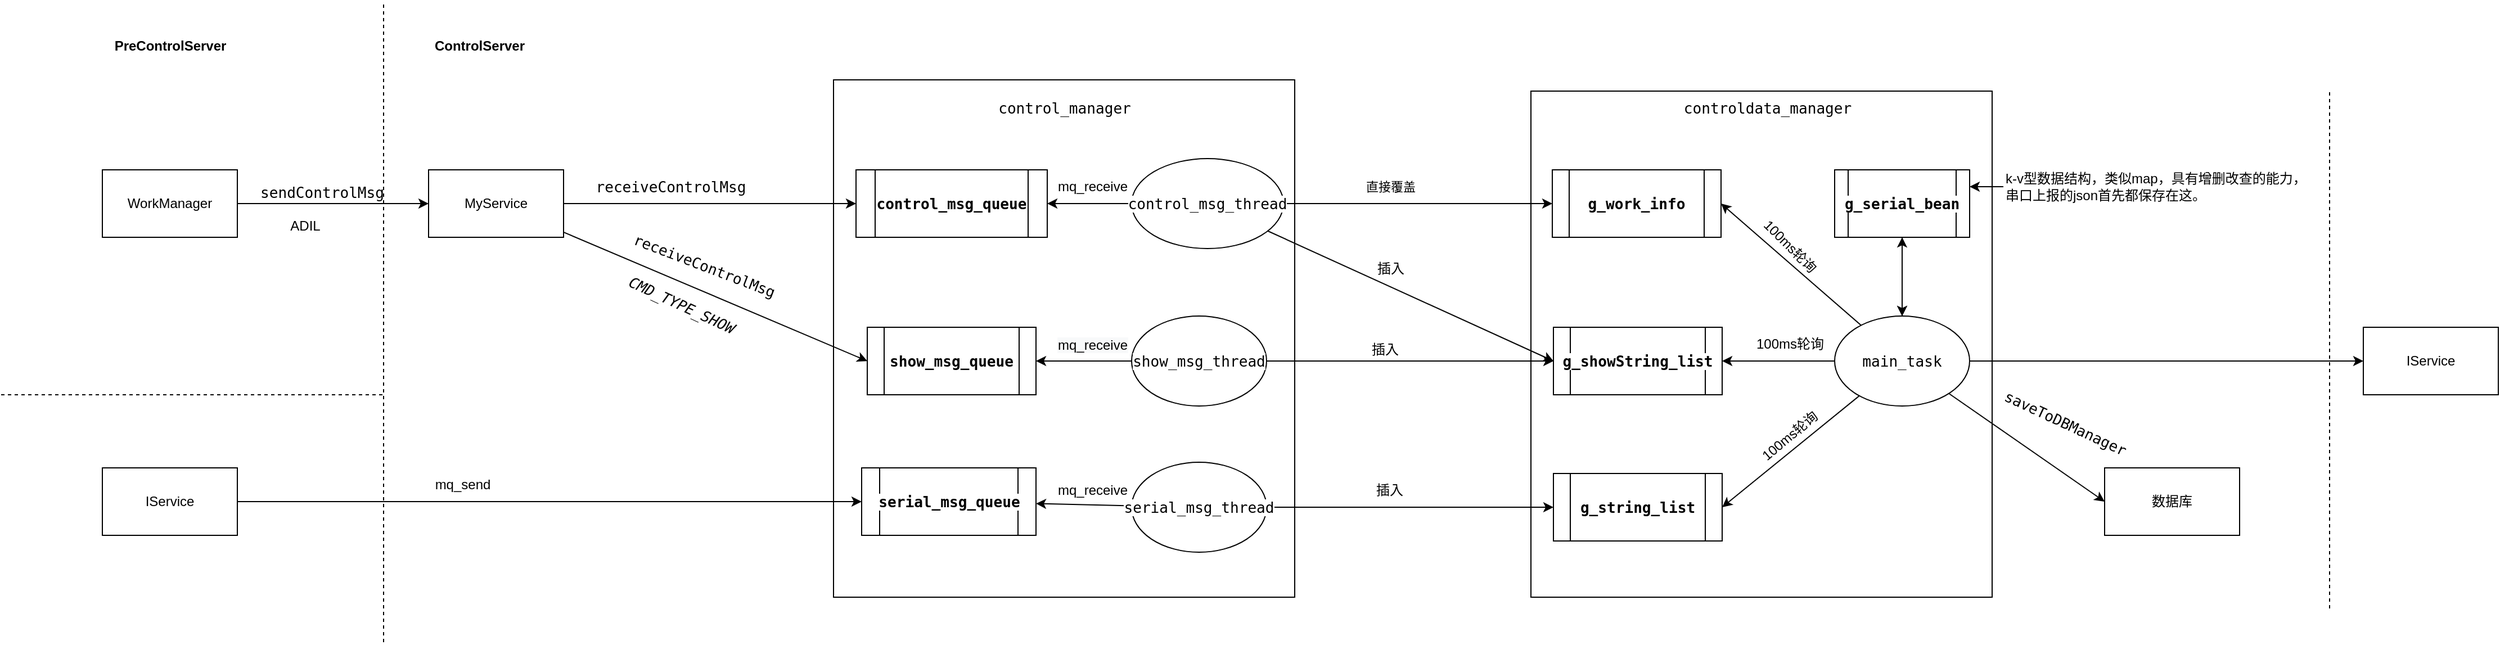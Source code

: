 <mxfile version="14.8.2" type="github"><diagram id="GXnI0iMTj2cHC1lOnszO" name="Page-1"><mxGraphModel dx="1862" dy="594" grid="1" gridSize="10" guides="1" tooltips="1" connect="1" arrows="1" fold="1" page="1" pageScale="1" pageWidth="827" pageHeight="1169" math="0" shadow="0"><root><mxCell id="0"/><mxCell id="1" parent="0"/><mxCell id="vF5ghhq5Yg48Jj5as7LA-7" value="" style="rounded=0;whiteSpace=wrap;html=1;" parent="1" vertex="1"><mxGeometry x="540" y="110" width="410" height="450" as="geometry"/></mxCell><mxCell id="vF5ghhq5Yg48Jj5as7LA-6" value="" style="rounded=0;whiteSpace=wrap;html=1;" parent="1" vertex="1"><mxGeometry x="-80" y="100" width="410" height="460" as="geometry"/></mxCell><mxCell id="vF5ghhq5Yg48Jj5as7LA-2" value="&lt;pre style=&quot;background-color: rgb(255 , 255 , 255) ; font-family: &amp;#34;jetbrains mono&amp;#34; , monospace ; font-size: 9.8pt&quot;&gt;control_manager&lt;/pre&gt;" style="text;html=1;align=center;verticalAlign=middle;resizable=0;points=[];autosize=1;strokeColor=none;" parent="1" vertex="1"><mxGeometry x="65" y="100" width="120" height="50" as="geometry"/></mxCell><mxCell id="JdYMFB5UEBQZJn8opRw6-7" style="rounded=0;orthogonalLoop=1;jettySize=auto;html=1;entryX=0;entryY=0.5;entryDx=0;entryDy=0;" parent="1" source="vF5ghhq5Yg48Jj5as7LA-3" target="JdYMFB5UEBQZJn8opRw6-5" edge="1"><mxGeometry relative="1" as="geometry"/></mxCell><mxCell id="JdYMFB5UEBQZJn8opRw6-15" style="edgeStyle=none;rounded=0;orthogonalLoop=1;jettySize=auto;html=1;entryX=0;entryY=0.5;entryDx=0;entryDy=0;" parent="1" source="vF5ghhq5Yg48Jj5as7LA-3" target="JdYMFB5UEBQZJn8opRw6-14" edge="1"><mxGeometry relative="1" as="geometry"/></mxCell><mxCell id="JdYMFB5UEBQZJn8opRw6-89" style="edgeStyle=none;rounded=0;orthogonalLoop=1;jettySize=auto;html=1;" parent="1" source="vF5ghhq5Yg48Jj5as7LA-3" target="JdYMFB5UEBQZJn8opRw6-8" edge="1"><mxGeometry relative="1" as="geometry"/></mxCell><mxCell id="vF5ghhq5Yg48Jj5as7LA-3" value="&lt;pre style=&quot;background-color: rgb(255 , 255 , 255) ; font-family: &amp;#34;jetbrains mono&amp;#34; , monospace ; font-size: 9.8pt&quot;&gt;control_msg_thread&lt;/pre&gt;" style="ellipse;whiteSpace=wrap;html=1;" parent="1" vertex="1"><mxGeometry x="185" y="170" width="135" height="80" as="geometry"/></mxCell><mxCell id="JdYMFB5UEBQZJn8opRw6-46" style="edgeStyle=none;rounded=0;orthogonalLoop=1;jettySize=auto;html=1;" parent="1" source="vF5ghhq5Yg48Jj5as7LA-4" target="JdYMFB5UEBQZJn8opRw6-14" edge="1"><mxGeometry relative="1" as="geometry"/></mxCell><mxCell id="JdYMFB5UEBQZJn8opRw6-91" style="edgeStyle=none;rounded=0;orthogonalLoop=1;jettySize=auto;html=1;entryX=1;entryY=0.5;entryDx=0;entryDy=0;" parent="1" source="vF5ghhq5Yg48Jj5as7LA-4" target="JdYMFB5UEBQZJn8opRw6-40" edge="1"><mxGeometry relative="1" as="geometry"/></mxCell><mxCell id="vF5ghhq5Yg48Jj5as7LA-4" value="&lt;pre style=&quot;background-color: rgb(255 , 255 , 255) ; font-family: &amp;#34;jetbrains mono&amp;#34; , monospace ; font-size: 9.8pt&quot;&gt;show_msg_thread&lt;/pre&gt;" style="ellipse;whiteSpace=wrap;html=1;" parent="1" vertex="1"><mxGeometry x="185" y="310" width="120" height="80" as="geometry"/></mxCell><mxCell id="JdYMFB5UEBQZJn8opRw6-63" style="edgeStyle=none;rounded=0;orthogonalLoop=1;jettySize=auto;html=1;entryX=0;entryY=0.5;entryDx=0;entryDy=0;" parent="1" source="vF5ghhq5Yg48Jj5as7LA-5" target="JdYMFB5UEBQZJn8opRw6-62" edge="1"><mxGeometry relative="1" as="geometry"/></mxCell><mxCell id="JdYMFB5UEBQZJn8opRw6-92" style="edgeStyle=none;rounded=0;orthogonalLoop=1;jettySize=auto;html=1;" parent="1" source="vF5ghhq5Yg48Jj5as7LA-5" target="JdYMFB5UEBQZJn8opRw6-49" edge="1"><mxGeometry relative="1" as="geometry"/></mxCell><mxCell id="vF5ghhq5Yg48Jj5as7LA-5" value="&lt;pre style=&quot;background-color: rgb(255 , 255 , 255) ; font-family: &amp;#34;jetbrains mono&amp;#34; , monospace ; font-size: 9.8pt&quot;&gt;serial_msg_thread&lt;/pre&gt;" style="ellipse;whiteSpace=wrap;html=1;" parent="1" vertex="1"><mxGeometry x="185" y="440" width="120" height="80" as="geometry"/></mxCell><mxCell id="JdYMFB5UEBQZJn8opRw6-5" value="&lt;pre style=&quot;background-color: rgb(255 , 255 , 255) ; font-family: &amp;#34;jetbrains mono&amp;#34; , monospace ; font-size: 9.8pt&quot;&gt;&lt;span style=&quot;font-weight: bold&quot;&gt;g_work_info&lt;/span&gt;&lt;/pre&gt;" style="shape=process;whiteSpace=wrap;html=1;backgroundOutline=1;" parent="1" vertex="1"><mxGeometry x="559" y="180" width="150" height="60" as="geometry"/></mxCell><mxCell id="JdYMFB5UEBQZJn8opRw6-6" style="rounded=0;orthogonalLoop=1;jettySize=auto;html=1;entryX=1;entryY=0.5;entryDx=0;entryDy=0;" parent="1" source="vF5ghhq5Yg48Jj5as7LA-8" target="JdYMFB5UEBQZJn8opRw6-5" edge="1"><mxGeometry relative="1" as="geometry"/></mxCell><mxCell id="vF5ghhq5Yg48Jj5as7LA-13" value="100ms轮询" style="text;html=1;align=center;verticalAlign=middle;resizable=0;points=[];autosize=1;strokeColor=none;" parent="1" vertex="1"><mxGeometry x="730" y="325" width="80" height="20" as="geometry"/></mxCell><mxCell id="JdYMFB5UEBQZJn8opRw6-8" value="&lt;pre style=&quot;background-color: rgb(255 , 255 , 255) ; font-family: &amp;#34;jetbrains mono&amp;#34; , monospace ; font-size: 9.8pt&quot;&gt;&lt;span style=&quot;font-weight: bold&quot;&gt;control_msg_queue&lt;/span&gt;&lt;/pre&gt;" style="shape=process;whiteSpace=wrap;html=1;backgroundOutline=1;" parent="1" vertex="1"><mxGeometry x="-60" y="180" width="170" height="60" as="geometry"/></mxCell><mxCell id="JdYMFB5UEBQZJn8opRw6-10" value="mq_receive" style="text;html=1;align=center;verticalAlign=middle;resizable=0;points=[];autosize=1;strokeColor=none;" parent="1" vertex="1"><mxGeometry x="110" y="185" width="80" height="20" as="geometry"/></mxCell><mxCell id="JdYMFB5UEBQZJn8opRw6-14" value="&lt;pre style=&quot;background-color: rgb(255 , 255 , 255) ; font-family: &amp;#34;jetbrains mono&amp;#34; , monospace ; font-size: 9.8pt&quot;&gt;&lt;span style=&quot;font-weight: bold&quot;&gt;g_showString_list&lt;/span&gt;&lt;/pre&gt;" style="shape=process;whiteSpace=wrap;html=1;backgroundOutline=1;" parent="1" vertex="1"><mxGeometry x="560" y="320" width="150" height="60" as="geometry"/></mxCell><mxCell id="JdYMFB5UEBQZJn8opRw6-17" style="edgeStyle=none;rounded=0;orthogonalLoop=1;jettySize=auto;html=1;entryX=1;entryY=0.5;entryDx=0;entryDy=0;" parent="1" source="vF5ghhq5Yg48Jj5as7LA-8" target="JdYMFB5UEBQZJn8opRw6-14" edge="1"><mxGeometry relative="1" as="geometry"/></mxCell><mxCell id="JdYMFB5UEBQZJn8opRw6-18" value="100ms轮询" style="text;html=1;align=center;verticalAlign=middle;resizable=0;points=[];autosize=1;strokeColor=none;rotation=45;" parent="1" vertex="1"><mxGeometry x="730" y="238" width="80" height="20" as="geometry"/></mxCell><mxCell id="JdYMFB5UEBQZJn8opRw6-19" value="&lt;pre style=&quot;background-color: rgb(255 , 255 , 255) ; font-family: &amp;#34;jetbrains mono&amp;#34; , monospace&quot;&gt;&lt;span style=&quot;font-size: 11px&quot;&gt;直接覆盖&lt;/span&gt;&lt;/pre&gt;" style="text;html=1;align=center;verticalAlign=middle;resizable=0;points=[];autosize=1;strokeColor=none;rotation=0;" parent="1" vertex="1"><mxGeometry x="385" y="175" width="60" height="40" as="geometry"/></mxCell><mxCell id="JdYMFB5UEBQZJn8opRw6-27" style="edgeStyle=none;rounded=0;orthogonalLoop=1;jettySize=auto;html=1;entryX=0;entryY=0.5;entryDx=0;entryDy=0;" parent="1" source="JdYMFB5UEBQZJn8opRw6-26" target="JdYMFB5UEBQZJn8opRw6-8" edge="1"><mxGeometry relative="1" as="geometry"/></mxCell><mxCell id="JdYMFB5UEBQZJn8opRw6-41" style="edgeStyle=none;rounded=0;orthogonalLoop=1;jettySize=auto;html=1;entryX=0;entryY=0.5;entryDx=0;entryDy=0;" parent="1" source="JdYMFB5UEBQZJn8opRw6-26" target="JdYMFB5UEBQZJn8opRw6-40" edge="1"><mxGeometry relative="1" as="geometry"/></mxCell><mxCell id="JdYMFB5UEBQZJn8opRw6-26" value="MyService" style="rounded=0;whiteSpace=wrap;html=1;" parent="1" vertex="1"><mxGeometry x="-440" y="180" width="120" height="60" as="geometry"/></mxCell><mxCell id="JdYMFB5UEBQZJn8opRw6-29" value="&lt;pre style=&quot;background-color: rgb(255 , 255 , 255) ; font-family: &amp;#34;jetbrains mono&amp;#34; , monospace ; font-size: 9.8pt&quot;&gt;&lt;br&gt;&lt;/pre&gt;" style="text;html=1;align=center;verticalAlign=middle;resizable=0;points=[];autosize=1;strokeColor=none;" parent="1" vertex="1"><mxGeometry x="-255" y="170" width="20" height="50" as="geometry"/></mxCell><mxCell id="JdYMFB5UEBQZJn8opRw6-32" style="edgeStyle=none;rounded=0;orthogonalLoop=1;jettySize=auto;html=1;entryX=0;entryY=0.5;entryDx=0;entryDy=0;" parent="1" source="JdYMFB5UEBQZJn8opRw6-31" target="JdYMFB5UEBQZJn8opRw6-26" edge="1"><mxGeometry relative="1" as="geometry"/></mxCell><mxCell id="JdYMFB5UEBQZJn8opRw6-31" value="WorkManager" style="rounded=0;whiteSpace=wrap;html=1;" parent="1" vertex="1"><mxGeometry x="-730" y="180" width="120" height="60" as="geometry"/></mxCell><mxCell id="JdYMFB5UEBQZJn8opRw6-33" value="&lt;pre style=&quot;background-color: rgb(255 , 255 , 255) ; font-family: &amp;#34;jetbrains mono&amp;#34; , monospace ; font-size: 9.8pt&quot;&gt;sendControlMsg&lt;/pre&gt;" style="text;html=1;align=center;verticalAlign=middle;resizable=0;points=[];autosize=1;strokeColor=none;" parent="1" vertex="1"><mxGeometry x="-590" y="175" width="110" height="50" as="geometry"/></mxCell><mxCell id="JdYMFB5UEBQZJn8opRw6-36" value="" style="endArrow=none;dashed=1;html=1;" parent="1" edge="1"><mxGeometry width="50" height="50" relative="1" as="geometry"><mxPoint x="-480" y="600" as="sourcePoint"/><mxPoint x="-480" y="30" as="targetPoint"/></mxGeometry></mxCell><mxCell id="JdYMFB5UEBQZJn8opRw6-37" value="&lt;b&gt;PreControlServer&lt;/b&gt;" style="text;html=1;align=center;verticalAlign=middle;resizable=0;points=[];autosize=1;strokeColor=none;" parent="1" vertex="1"><mxGeometry x="-730" y="60" width="120" height="20" as="geometry"/></mxCell><mxCell id="JdYMFB5UEBQZJn8opRw6-38" value="&lt;b&gt;ControlServer&lt;/b&gt;" style="text;html=1;align=center;verticalAlign=middle;resizable=0;points=[];autosize=1;strokeColor=none;" parent="1" vertex="1"><mxGeometry x="-445" y="60" width="100" height="20" as="geometry"/></mxCell><mxCell id="JdYMFB5UEBQZJn8opRw6-40" value="&lt;pre style=&quot;background-color: rgb(255 , 255 , 255) ; font-family: &amp;#34;jetbrains mono&amp;#34; , monospace ; font-size: 9.8pt&quot;&gt;&lt;span style=&quot;font-weight: bold&quot;&gt;show_msg_queue&lt;/span&gt;&lt;/pre&gt;" style="shape=process;whiteSpace=wrap;html=1;backgroundOutline=1;" parent="1" vertex="1"><mxGeometry x="-50" y="320" width="150" height="60" as="geometry"/></mxCell><mxCell id="JdYMFB5UEBQZJn8opRw6-42" value="&lt;pre style=&quot;background-color: rgb(255 , 255 , 255) ; font-family: &amp;#34;jetbrains mono&amp;#34; , monospace ; font-size: 9.8pt&quot;&gt;&lt;span style=&quot;font-style: italic&quot;&gt;CMD_TYPE_SHOW&lt;/span&gt;&lt;/pre&gt;" style="text;html=1;align=center;verticalAlign=middle;resizable=0;points=[];autosize=1;strokeColor=none;rotation=25;" parent="1" vertex="1"><mxGeometry x="-280" y="275" width="130" height="50" as="geometry"/></mxCell><mxCell id="JdYMFB5UEBQZJn8opRw6-44" value="&lt;pre style=&quot;background-color: rgb(255 , 255 , 255) ; font-family: &amp;#34;jetbrains mono&amp;#34; , monospace ; font-size: 9.8pt&quot;&gt;&lt;span style=&quot;font-family: &amp;#34;helvetica&amp;#34; ; font-size: 12px ; background-color: rgb(248 , 249 , 250)&quot;&gt;mq_receive&lt;/span&gt;&lt;br&gt;&lt;/pre&gt;" style="text;html=1;align=center;verticalAlign=middle;resizable=0;points=[];autosize=1;strokeColor=none;" parent="1" vertex="1"><mxGeometry x="110" y="310" width="80" height="50" as="geometry"/></mxCell><mxCell id="JdYMFB5UEBQZJn8opRw6-49" value="&lt;pre style=&quot;background-color: rgb(255 , 255 , 255) ; font-family: &amp;#34;jetbrains mono&amp;#34; , monospace ; font-size: 9.8pt&quot;&gt;&lt;span style=&quot;font-weight: bold&quot;&gt;serial_msg_queue&lt;/span&gt;&lt;/pre&gt;" style="shape=process;whiteSpace=wrap;html=1;backgroundOutline=1;" parent="1" vertex="1"><mxGeometry x="-55" y="445" width="155" height="60" as="geometry"/></mxCell><mxCell id="JdYMFB5UEBQZJn8opRw6-51" value="&lt;span&gt;ADIL&lt;/span&gt;" style="text;html=1;align=center;verticalAlign=middle;resizable=0;points=[];autosize=1;strokeColor=none;" parent="1" vertex="1"><mxGeometry x="-570" y="220" width="40" height="20" as="geometry"/></mxCell><mxCell id="JdYMFB5UEBQZJn8opRw6-52" value="" style="endArrow=none;dashed=1;html=1;" parent="1" edge="1"><mxGeometry width="50" height="50" relative="1" as="geometry"><mxPoint x="-820" y="380" as="sourcePoint"/><mxPoint x="-480" y="380" as="targetPoint"/></mxGeometry></mxCell><mxCell id="rqrvZRN44UDiSSBPR1Fa-3" style="edgeStyle=orthogonalEdgeStyle;rounded=0;orthogonalLoop=1;jettySize=auto;html=1;" edge="1" parent="1" source="JdYMFB5UEBQZJn8opRw6-54" target="JdYMFB5UEBQZJn8opRw6-49"><mxGeometry relative="1" as="geometry"/></mxCell><mxCell id="JdYMFB5UEBQZJn8opRw6-54" value="IService" style="whiteSpace=wrap;html=1;" parent="1" vertex="1"><mxGeometry x="-730" y="445" width="120" height="60" as="geometry"/></mxCell><mxCell id="JdYMFB5UEBQZJn8opRw6-61" value="mq_receive" style="text;html=1;align=center;verticalAlign=middle;resizable=0;points=[];autosize=1;strokeColor=none;" parent="1" vertex="1"><mxGeometry x="110" y="455" width="80" height="20" as="geometry"/></mxCell><mxCell id="JdYMFB5UEBQZJn8opRw6-62" value="&lt;pre style=&quot;background-color: rgb(255 , 255 , 255) ; font-family: &amp;#34;jetbrains mono&amp;#34; , monospace ; font-size: 9.8pt&quot;&gt;&lt;span style=&quot;font-weight: bold&quot;&gt;g_string_list&lt;/span&gt;&lt;/pre&gt;" style="shape=process;whiteSpace=wrap;html=1;backgroundOutline=1;" parent="1" vertex="1"><mxGeometry x="560" y="450" width="150" height="60" as="geometry"/></mxCell><mxCell id="JdYMFB5UEBQZJn8opRw6-65" style="edgeStyle=none;rounded=0;orthogonalLoop=1;jettySize=auto;html=1;entryX=1;entryY=0.5;entryDx=0;entryDy=0;" parent="1" source="vF5ghhq5Yg48Jj5as7LA-8" target="JdYMFB5UEBQZJn8opRw6-62" edge="1"><mxGeometry relative="1" as="geometry"/></mxCell><mxCell id="JdYMFB5UEBQZJn8opRw6-66" value="100ms轮询" style="text;html=1;align=center;verticalAlign=middle;resizable=0;points=[];autosize=1;strokeColor=none;rotation=-40;" parent="1" vertex="1"><mxGeometry x="730" y="407" width="80" height="20" as="geometry"/></mxCell><mxCell id="JdYMFB5UEBQZJn8opRw6-70" value="IService" style="whiteSpace=wrap;html=1;" parent="1" vertex="1"><mxGeometry x="1280" y="320" width="120" height="60" as="geometry"/></mxCell><mxCell id="JdYMFB5UEBQZJn8opRw6-74" value="数据库" style="whiteSpace=wrap;html=1;" parent="1" vertex="1"><mxGeometry x="1050" y="445" width="120" height="60" as="geometry"/></mxCell><mxCell id="JdYMFB5UEBQZJn8opRw6-75" style="edgeStyle=none;rounded=0;orthogonalLoop=1;jettySize=auto;html=1;entryX=0;entryY=0.5;entryDx=0;entryDy=0;" parent="1" source="vF5ghhq5Yg48Jj5as7LA-8" target="JdYMFB5UEBQZJn8opRw6-74" edge="1"><mxGeometry relative="1" as="geometry"/></mxCell><mxCell id="JdYMFB5UEBQZJn8opRw6-76" value="&lt;pre style=&quot;background-color: rgb(255 , 255 , 255) ; font-family: &amp;#34;jetbrains mono&amp;#34; , monospace ; font-size: 9.8pt&quot;&gt;saveToDBManager&lt;/pre&gt;" style="text;html=1;align=center;verticalAlign=middle;resizable=0;points=[];autosize=1;strokeColor=none;rotation=25;" parent="1" vertex="1"><mxGeometry x="950" y="380" width="130" height="50" as="geometry"/></mxCell><mxCell id="JdYMFB5UEBQZJn8opRw6-80" value="&lt;pre style=&quot;background-color: rgb(255 , 255 , 255) ; font-family: &amp;#34;jetbrains mono&amp;#34; , monospace ; font-size: 9.8pt&quot;&gt;&lt;br&gt;&lt;/pre&gt;" style="text;html=1;align=center;verticalAlign=middle;resizable=0;points=[];autosize=1;strokeColor=none;" parent="1" vertex="1"><mxGeometry x="410" y="310" width="20" height="50" as="geometry"/></mxCell><mxCell id="JdYMFB5UEBQZJn8opRw6-81" value="" style="endArrow=none;dashed=1;html=1;" parent="1" edge="1"><mxGeometry width="50" height="50" relative="1" as="geometry"><mxPoint x="1250" y="570" as="sourcePoint"/><mxPoint x="1250" y="110" as="targetPoint"/></mxGeometry></mxCell><mxCell id="JdYMFB5UEBQZJn8opRw6-82" value="&lt;pre style=&quot;background-color: rgb(255 , 255 , 255) ; font-family: &amp;#34;jetbrains mono&amp;#34; , monospace ; font-size: 9.8pt&quot;&gt;receiveControlMsg&lt;/pre&gt;" style="text;html=1;align=center;verticalAlign=middle;resizable=0;points=[];autosize=1;strokeColor=none;rotation=21;" parent="1" vertex="1"><mxGeometry x="-260" y="240" width="130" height="50" as="geometry"/></mxCell><mxCell id="JdYMFB5UEBQZJn8opRw6-84" value="&lt;pre style=&quot;background-color: rgb(255 , 255 , 255) ; font-family: &amp;#34;jetbrains mono&amp;#34; , monospace ; font-size: 9.8pt&quot;&gt;receiveControlMsg&lt;/pre&gt;" style="text;html=1;align=center;verticalAlign=middle;resizable=0;points=[];autosize=1;strokeColor=none;" parent="1" vertex="1"><mxGeometry x="-290" y="170" width="130" height="50" as="geometry"/></mxCell><mxCell id="rqrvZRN44UDiSSBPR1Fa-10" style="edgeStyle=none;rounded=0;orthogonalLoop=1;jettySize=auto;html=1;entryX=0;entryY=0.5;entryDx=0;entryDy=0;" edge="1" parent="1" source="vF5ghhq5Yg48Jj5as7LA-8" target="JdYMFB5UEBQZJn8opRw6-70"><mxGeometry relative="1" as="geometry"/></mxCell><mxCell id="vF5ghhq5Yg48Jj5as7LA-8" value="&lt;pre style=&quot;background-color: rgb(255 , 255 , 255) ; font-family: &amp;#34;jetbrains mono&amp;#34; , monospace ; font-size: 9.8pt&quot;&gt;main_task&lt;/pre&gt;" style="ellipse;whiteSpace=wrap;html=1;" parent="1" vertex="1"><mxGeometry x="810" y="310" width="120" height="80" as="geometry"/></mxCell><mxCell id="vF5ghhq5Yg48Jj5as7LA-9" value="&lt;pre style=&quot;background-color: rgb(255 , 255 , 255) ; font-family: &amp;#34;jetbrains mono&amp;#34; , monospace ; font-size: 9.8pt&quot;&gt;controldata_manager&lt;/pre&gt;" style="text;html=1;align=center;verticalAlign=middle;resizable=0;points=[];autosize=1;strokeColor=none;" parent="1" vertex="1"><mxGeometry x="675" y="100" width="150" height="50" as="geometry"/></mxCell><mxCell id="JdYMFB5UEBQZJn8opRw6-96" style="edgeStyle=none;rounded=0;orthogonalLoop=1;jettySize=auto;html=1;" parent="1" source="JdYMFB5UEBQZJn8opRw6-95" target="vF5ghhq5Yg48Jj5as7LA-8" edge="1"><mxGeometry relative="1" as="geometry"/></mxCell><mxCell id="JdYMFB5UEBQZJn8opRw6-97" value="" style="edgeStyle=none;rounded=0;orthogonalLoop=1;jettySize=auto;html=1;startArrow=classic;startFill=1;" parent="1" source="JdYMFB5UEBQZJn8opRw6-95" target="vF5ghhq5Yg48Jj5as7LA-8" edge="1"><mxGeometry relative="1" as="geometry"/></mxCell><mxCell id="JdYMFB5UEBQZJn8opRw6-95" value="&lt;pre style=&quot;background-color: rgb(255 , 255 , 255) ; font-family: &amp;#34;jetbrains mono&amp;#34; , monospace ; font-size: 9.8pt&quot;&gt;&lt;span style=&quot;font-weight: bold&quot;&gt;g_serial_bean&lt;/span&gt;&lt;/pre&gt;" style="shape=process;whiteSpace=wrap;html=1;backgroundOutline=1;rounded=0;" parent="1" vertex="1"><mxGeometry x="810" y="180" width="120" height="60" as="geometry"/></mxCell><mxCell id="rqrvZRN44UDiSSBPR1Fa-4" value="mq_send" style="text;html=1;align=center;verticalAlign=middle;resizable=0;points=[];autosize=1;strokeColor=none;" vertex="1" parent="1"><mxGeometry x="-445" y="450" width="70" height="20" as="geometry"/></mxCell><mxCell id="rqrvZRN44UDiSSBPR1Fa-5" value="插入" style="text;html=1;align=center;verticalAlign=middle;resizable=0;points=[];autosize=1;strokeColor=none;" vertex="1" parent="1"><mxGeometry x="395" y="258" width="40" height="20" as="geometry"/></mxCell><mxCell id="rqrvZRN44UDiSSBPR1Fa-6" value="插入" style="text;html=1;align=center;verticalAlign=middle;resizable=0;points=[];autosize=1;strokeColor=none;" vertex="1" parent="1"><mxGeometry x="390" y="330" width="40" height="20" as="geometry"/></mxCell><mxCell id="rqrvZRN44UDiSSBPR1Fa-7" value="插入" style="text;html=1;align=center;verticalAlign=middle;resizable=0;points=[];autosize=1;strokeColor=none;" vertex="1" parent="1"><mxGeometry x="394" y="455" width="40" height="20" as="geometry"/></mxCell><mxCell id="rqrvZRN44UDiSSBPR1Fa-9" style="rounded=0;orthogonalLoop=1;jettySize=auto;html=1;entryX=1;entryY=0.25;entryDx=0;entryDy=0;" edge="1" parent="1" source="rqrvZRN44UDiSSBPR1Fa-8" target="JdYMFB5UEBQZJn8opRw6-95"><mxGeometry relative="1" as="geometry"/></mxCell><mxCell id="rqrvZRN44UDiSSBPR1Fa-8" value="k-v型数据结构，类似map，具有增删改查的能力，&lt;br&gt;串口上报的json首先都保存在这。" style="text;html=1;align=left;verticalAlign=middle;resizable=0;points=[];autosize=1;strokeColor=none;" vertex="1" parent="1"><mxGeometry x="960" y="180" width="290" height="30" as="geometry"/></mxCell></root></mxGraphModel></diagram></mxfile>